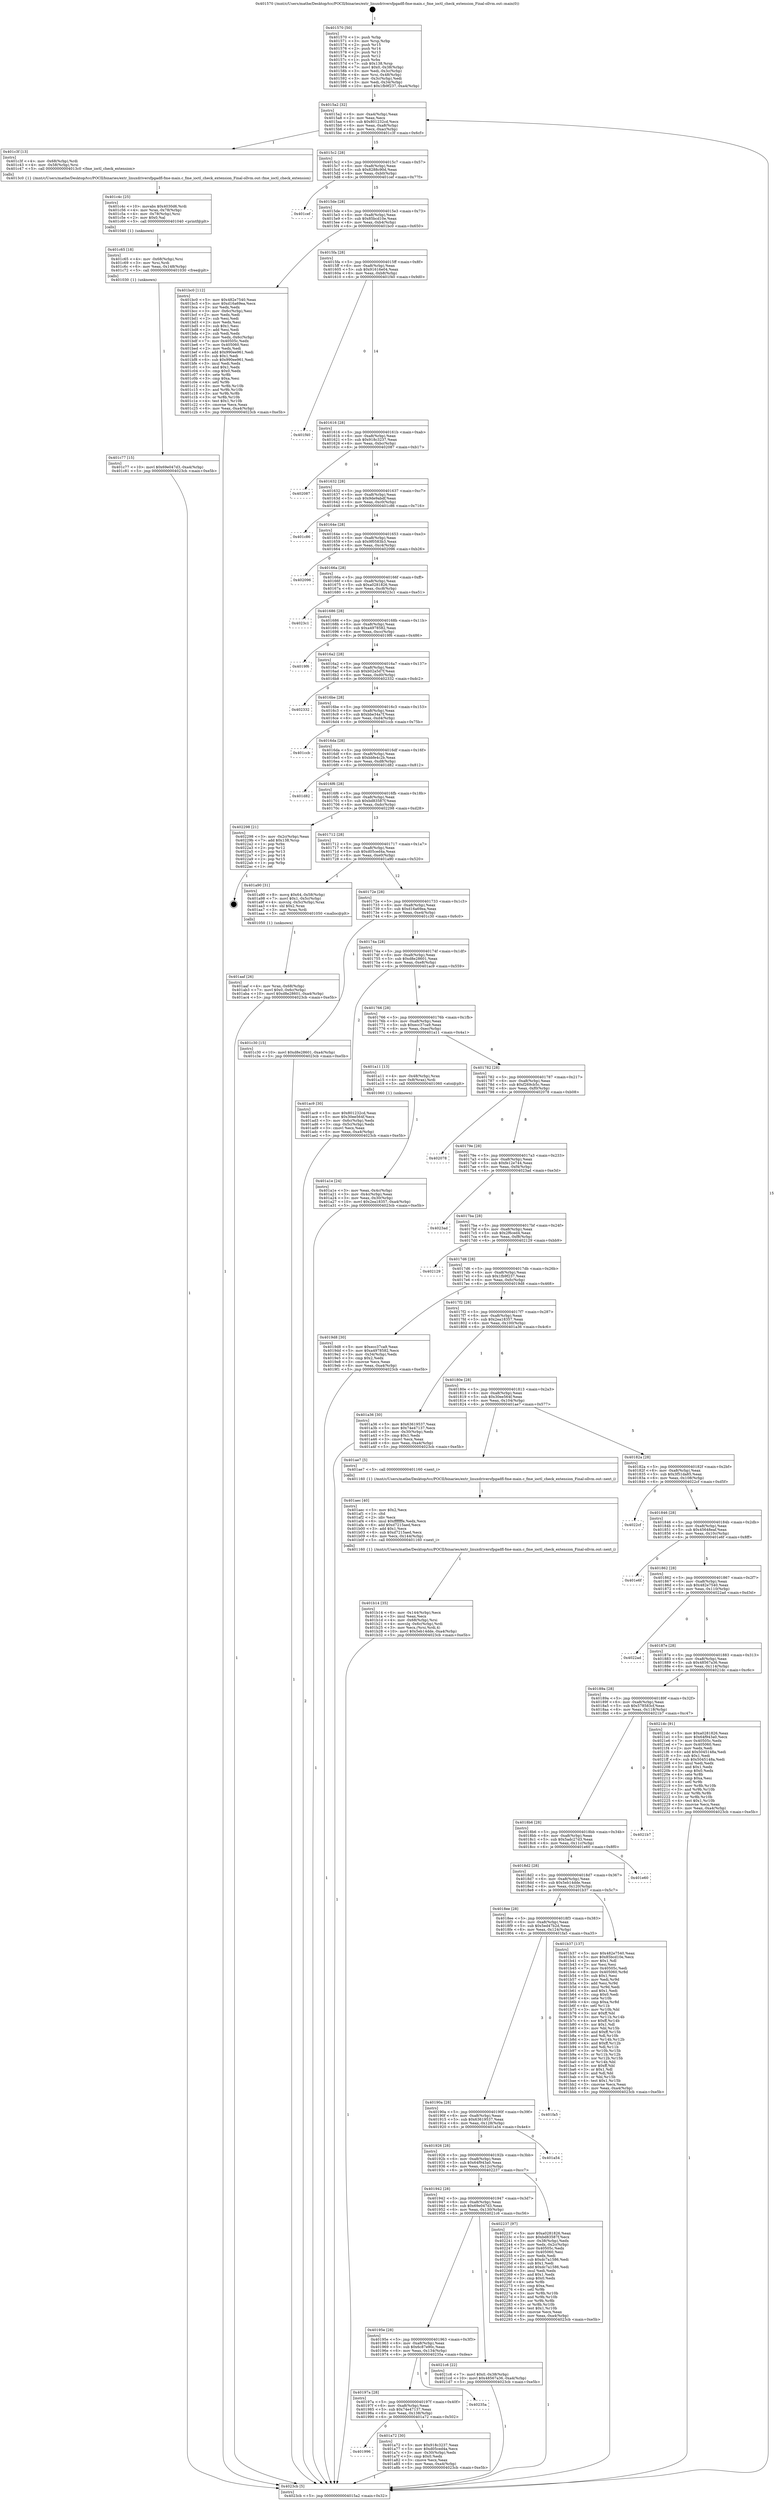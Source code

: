 digraph "0x401570" {
  label = "0x401570 (/mnt/c/Users/mathe/Desktop/tcc/POCII/binaries/extr_linuxdriversfpgadfl-fme-main.c_fme_ioctl_check_extension_Final-ollvm.out::main(0))"
  labelloc = "t"
  node[shape=record]

  Entry [label="",width=0.3,height=0.3,shape=circle,fillcolor=black,style=filled]
  "0x4015a2" [label="{
     0x4015a2 [32]\l
     | [instrs]\l
     &nbsp;&nbsp;0x4015a2 \<+6\>: mov -0xa4(%rbp),%eax\l
     &nbsp;&nbsp;0x4015a8 \<+2\>: mov %eax,%ecx\l
     &nbsp;&nbsp;0x4015aa \<+6\>: sub $0x801232cd,%ecx\l
     &nbsp;&nbsp;0x4015b0 \<+6\>: mov %eax,-0xa8(%rbp)\l
     &nbsp;&nbsp;0x4015b6 \<+6\>: mov %ecx,-0xac(%rbp)\l
     &nbsp;&nbsp;0x4015bc \<+6\>: je 0000000000401c3f \<main+0x6cf\>\l
  }"]
  "0x401c3f" [label="{
     0x401c3f [13]\l
     | [instrs]\l
     &nbsp;&nbsp;0x401c3f \<+4\>: mov -0x68(%rbp),%rdi\l
     &nbsp;&nbsp;0x401c43 \<+4\>: mov -0x58(%rbp),%rsi\l
     &nbsp;&nbsp;0x401c47 \<+5\>: call 00000000004013c0 \<fme_ioctl_check_extension\>\l
     | [calls]\l
     &nbsp;&nbsp;0x4013c0 \{1\} (/mnt/c/Users/mathe/Desktop/tcc/POCII/binaries/extr_linuxdriversfpgadfl-fme-main.c_fme_ioctl_check_extension_Final-ollvm.out::fme_ioctl_check_extension)\l
  }"]
  "0x4015c2" [label="{
     0x4015c2 [28]\l
     | [instrs]\l
     &nbsp;&nbsp;0x4015c2 \<+5\>: jmp 00000000004015c7 \<main+0x57\>\l
     &nbsp;&nbsp;0x4015c7 \<+6\>: mov -0xa8(%rbp),%eax\l
     &nbsp;&nbsp;0x4015cd \<+5\>: sub $0x8288c90d,%eax\l
     &nbsp;&nbsp;0x4015d2 \<+6\>: mov %eax,-0xb0(%rbp)\l
     &nbsp;&nbsp;0x4015d8 \<+6\>: je 0000000000401cef \<main+0x77f\>\l
  }"]
  Exit [label="",width=0.3,height=0.3,shape=circle,fillcolor=black,style=filled,peripheries=2]
  "0x401cef" [label="{
     0x401cef\l
  }", style=dashed]
  "0x4015de" [label="{
     0x4015de [28]\l
     | [instrs]\l
     &nbsp;&nbsp;0x4015de \<+5\>: jmp 00000000004015e3 \<main+0x73\>\l
     &nbsp;&nbsp;0x4015e3 \<+6\>: mov -0xa8(%rbp),%eax\l
     &nbsp;&nbsp;0x4015e9 \<+5\>: sub $0x85bcd10e,%eax\l
     &nbsp;&nbsp;0x4015ee \<+6\>: mov %eax,-0xb4(%rbp)\l
     &nbsp;&nbsp;0x4015f4 \<+6\>: je 0000000000401bc0 \<main+0x650\>\l
  }"]
  "0x401c77" [label="{
     0x401c77 [15]\l
     | [instrs]\l
     &nbsp;&nbsp;0x401c77 \<+10\>: movl $0x69e047d3,-0xa4(%rbp)\l
     &nbsp;&nbsp;0x401c81 \<+5\>: jmp 00000000004023cb \<main+0xe5b\>\l
  }"]
  "0x401bc0" [label="{
     0x401bc0 [112]\l
     | [instrs]\l
     &nbsp;&nbsp;0x401bc0 \<+5\>: mov $0x482e7540,%eax\l
     &nbsp;&nbsp;0x401bc5 \<+5\>: mov $0xd16a69ea,%ecx\l
     &nbsp;&nbsp;0x401bca \<+2\>: xor %edx,%edx\l
     &nbsp;&nbsp;0x401bcc \<+3\>: mov -0x6c(%rbp),%esi\l
     &nbsp;&nbsp;0x401bcf \<+2\>: mov %edx,%edi\l
     &nbsp;&nbsp;0x401bd1 \<+2\>: sub %esi,%edi\l
     &nbsp;&nbsp;0x401bd3 \<+2\>: mov %edx,%esi\l
     &nbsp;&nbsp;0x401bd5 \<+3\>: sub $0x1,%esi\l
     &nbsp;&nbsp;0x401bd8 \<+2\>: add %esi,%edi\l
     &nbsp;&nbsp;0x401bda \<+2\>: sub %edi,%edx\l
     &nbsp;&nbsp;0x401bdc \<+3\>: mov %edx,-0x6c(%rbp)\l
     &nbsp;&nbsp;0x401bdf \<+7\>: mov 0x40505c,%edx\l
     &nbsp;&nbsp;0x401be6 \<+7\>: mov 0x405060,%esi\l
     &nbsp;&nbsp;0x401bed \<+2\>: mov %edx,%edi\l
     &nbsp;&nbsp;0x401bef \<+6\>: add $0x990ee961,%edi\l
     &nbsp;&nbsp;0x401bf5 \<+3\>: sub $0x1,%edi\l
     &nbsp;&nbsp;0x401bf8 \<+6\>: sub $0x990ee961,%edi\l
     &nbsp;&nbsp;0x401bfe \<+3\>: imul %edi,%edx\l
     &nbsp;&nbsp;0x401c01 \<+3\>: and $0x1,%edx\l
     &nbsp;&nbsp;0x401c04 \<+3\>: cmp $0x0,%edx\l
     &nbsp;&nbsp;0x401c07 \<+4\>: sete %r8b\l
     &nbsp;&nbsp;0x401c0b \<+3\>: cmp $0xa,%esi\l
     &nbsp;&nbsp;0x401c0e \<+4\>: setl %r9b\l
     &nbsp;&nbsp;0x401c12 \<+3\>: mov %r8b,%r10b\l
     &nbsp;&nbsp;0x401c15 \<+3\>: and %r9b,%r10b\l
     &nbsp;&nbsp;0x401c18 \<+3\>: xor %r9b,%r8b\l
     &nbsp;&nbsp;0x401c1b \<+3\>: or %r8b,%r10b\l
     &nbsp;&nbsp;0x401c1e \<+4\>: test $0x1,%r10b\l
     &nbsp;&nbsp;0x401c22 \<+3\>: cmovne %ecx,%eax\l
     &nbsp;&nbsp;0x401c25 \<+6\>: mov %eax,-0xa4(%rbp)\l
     &nbsp;&nbsp;0x401c2b \<+5\>: jmp 00000000004023cb \<main+0xe5b\>\l
  }"]
  "0x4015fa" [label="{
     0x4015fa [28]\l
     | [instrs]\l
     &nbsp;&nbsp;0x4015fa \<+5\>: jmp 00000000004015ff \<main+0x8f\>\l
     &nbsp;&nbsp;0x4015ff \<+6\>: mov -0xa8(%rbp),%eax\l
     &nbsp;&nbsp;0x401605 \<+5\>: sub $0x91616e04,%eax\l
     &nbsp;&nbsp;0x40160a \<+6\>: mov %eax,-0xb8(%rbp)\l
     &nbsp;&nbsp;0x401610 \<+6\>: je 0000000000401f40 \<main+0x9d0\>\l
  }"]
  "0x401c65" [label="{
     0x401c65 [18]\l
     | [instrs]\l
     &nbsp;&nbsp;0x401c65 \<+4\>: mov -0x68(%rbp),%rsi\l
     &nbsp;&nbsp;0x401c69 \<+3\>: mov %rsi,%rdi\l
     &nbsp;&nbsp;0x401c6c \<+6\>: mov %eax,-0x148(%rbp)\l
     &nbsp;&nbsp;0x401c72 \<+5\>: call 0000000000401030 \<free@plt\>\l
     | [calls]\l
     &nbsp;&nbsp;0x401030 \{1\} (unknown)\l
  }"]
  "0x401f40" [label="{
     0x401f40\l
  }", style=dashed]
  "0x401616" [label="{
     0x401616 [28]\l
     | [instrs]\l
     &nbsp;&nbsp;0x401616 \<+5\>: jmp 000000000040161b \<main+0xab\>\l
     &nbsp;&nbsp;0x40161b \<+6\>: mov -0xa8(%rbp),%eax\l
     &nbsp;&nbsp;0x401621 \<+5\>: sub $0x918c3237,%eax\l
     &nbsp;&nbsp;0x401626 \<+6\>: mov %eax,-0xbc(%rbp)\l
     &nbsp;&nbsp;0x40162c \<+6\>: je 0000000000402087 \<main+0xb17\>\l
  }"]
  "0x401c4c" [label="{
     0x401c4c [25]\l
     | [instrs]\l
     &nbsp;&nbsp;0x401c4c \<+10\>: movabs $0x4030d6,%rdi\l
     &nbsp;&nbsp;0x401c56 \<+4\>: mov %rax,-0x78(%rbp)\l
     &nbsp;&nbsp;0x401c5a \<+4\>: mov -0x78(%rbp),%rsi\l
     &nbsp;&nbsp;0x401c5e \<+2\>: mov $0x0,%al\l
     &nbsp;&nbsp;0x401c60 \<+5\>: call 0000000000401040 \<printf@plt\>\l
     | [calls]\l
     &nbsp;&nbsp;0x401040 \{1\} (unknown)\l
  }"]
  "0x402087" [label="{
     0x402087\l
  }", style=dashed]
  "0x401632" [label="{
     0x401632 [28]\l
     | [instrs]\l
     &nbsp;&nbsp;0x401632 \<+5\>: jmp 0000000000401637 \<main+0xc7\>\l
     &nbsp;&nbsp;0x401637 \<+6\>: mov -0xa8(%rbp),%eax\l
     &nbsp;&nbsp;0x40163d \<+5\>: sub $0x9de9abdf,%eax\l
     &nbsp;&nbsp;0x401642 \<+6\>: mov %eax,-0xc0(%rbp)\l
     &nbsp;&nbsp;0x401648 \<+6\>: je 0000000000401c86 \<main+0x716\>\l
  }"]
  "0x401b14" [label="{
     0x401b14 [35]\l
     | [instrs]\l
     &nbsp;&nbsp;0x401b14 \<+6\>: mov -0x144(%rbp),%ecx\l
     &nbsp;&nbsp;0x401b1a \<+3\>: imul %eax,%ecx\l
     &nbsp;&nbsp;0x401b1d \<+4\>: mov -0x68(%rbp),%rsi\l
     &nbsp;&nbsp;0x401b21 \<+4\>: movslq -0x6c(%rbp),%rdi\l
     &nbsp;&nbsp;0x401b25 \<+3\>: mov %ecx,(%rsi,%rdi,4)\l
     &nbsp;&nbsp;0x401b28 \<+10\>: movl $0x5eb14dde,-0xa4(%rbp)\l
     &nbsp;&nbsp;0x401b32 \<+5\>: jmp 00000000004023cb \<main+0xe5b\>\l
  }"]
  "0x401c86" [label="{
     0x401c86\l
  }", style=dashed]
  "0x40164e" [label="{
     0x40164e [28]\l
     | [instrs]\l
     &nbsp;&nbsp;0x40164e \<+5\>: jmp 0000000000401653 \<main+0xe3\>\l
     &nbsp;&nbsp;0x401653 \<+6\>: mov -0xa8(%rbp),%eax\l
     &nbsp;&nbsp;0x401659 \<+5\>: sub $0x9f0583b3,%eax\l
     &nbsp;&nbsp;0x40165e \<+6\>: mov %eax,-0xc4(%rbp)\l
     &nbsp;&nbsp;0x401664 \<+6\>: je 0000000000402096 \<main+0xb26\>\l
  }"]
  "0x401aec" [label="{
     0x401aec [40]\l
     | [instrs]\l
     &nbsp;&nbsp;0x401aec \<+5\>: mov $0x2,%ecx\l
     &nbsp;&nbsp;0x401af1 \<+1\>: cltd\l
     &nbsp;&nbsp;0x401af2 \<+2\>: idiv %ecx\l
     &nbsp;&nbsp;0x401af4 \<+6\>: imul $0xfffffffe,%edx,%ecx\l
     &nbsp;&nbsp;0x401afa \<+6\>: add $0xd7215aed,%ecx\l
     &nbsp;&nbsp;0x401b00 \<+3\>: add $0x1,%ecx\l
     &nbsp;&nbsp;0x401b03 \<+6\>: sub $0xd7215aed,%ecx\l
     &nbsp;&nbsp;0x401b09 \<+6\>: mov %ecx,-0x144(%rbp)\l
     &nbsp;&nbsp;0x401b0f \<+5\>: call 0000000000401160 \<next_i\>\l
     | [calls]\l
     &nbsp;&nbsp;0x401160 \{1\} (/mnt/c/Users/mathe/Desktop/tcc/POCII/binaries/extr_linuxdriversfpgadfl-fme-main.c_fme_ioctl_check_extension_Final-ollvm.out::next_i)\l
  }"]
  "0x402096" [label="{
     0x402096\l
  }", style=dashed]
  "0x40166a" [label="{
     0x40166a [28]\l
     | [instrs]\l
     &nbsp;&nbsp;0x40166a \<+5\>: jmp 000000000040166f \<main+0xff\>\l
     &nbsp;&nbsp;0x40166f \<+6\>: mov -0xa8(%rbp),%eax\l
     &nbsp;&nbsp;0x401675 \<+5\>: sub $0xa0281826,%eax\l
     &nbsp;&nbsp;0x40167a \<+6\>: mov %eax,-0xc8(%rbp)\l
     &nbsp;&nbsp;0x401680 \<+6\>: je 00000000004023c1 \<main+0xe51\>\l
  }"]
  "0x401aaf" [label="{
     0x401aaf [26]\l
     | [instrs]\l
     &nbsp;&nbsp;0x401aaf \<+4\>: mov %rax,-0x68(%rbp)\l
     &nbsp;&nbsp;0x401ab3 \<+7\>: movl $0x0,-0x6c(%rbp)\l
     &nbsp;&nbsp;0x401aba \<+10\>: movl $0xd8e28601,-0xa4(%rbp)\l
     &nbsp;&nbsp;0x401ac4 \<+5\>: jmp 00000000004023cb \<main+0xe5b\>\l
  }"]
  "0x4023c1" [label="{
     0x4023c1\l
  }", style=dashed]
  "0x401686" [label="{
     0x401686 [28]\l
     | [instrs]\l
     &nbsp;&nbsp;0x401686 \<+5\>: jmp 000000000040168b \<main+0x11b\>\l
     &nbsp;&nbsp;0x40168b \<+6\>: mov -0xa8(%rbp),%eax\l
     &nbsp;&nbsp;0x401691 \<+5\>: sub $0xa4978582,%eax\l
     &nbsp;&nbsp;0x401696 \<+6\>: mov %eax,-0xcc(%rbp)\l
     &nbsp;&nbsp;0x40169c \<+6\>: je 00000000004019f6 \<main+0x486\>\l
  }"]
  "0x401996" [label="{
     0x401996\l
  }", style=dashed]
  "0x4019f6" [label="{
     0x4019f6\l
  }", style=dashed]
  "0x4016a2" [label="{
     0x4016a2 [28]\l
     | [instrs]\l
     &nbsp;&nbsp;0x4016a2 \<+5\>: jmp 00000000004016a7 \<main+0x137\>\l
     &nbsp;&nbsp;0x4016a7 \<+6\>: mov -0xa8(%rbp),%eax\l
     &nbsp;&nbsp;0x4016ad \<+5\>: sub $0xb02a5d7f,%eax\l
     &nbsp;&nbsp;0x4016b2 \<+6\>: mov %eax,-0xd0(%rbp)\l
     &nbsp;&nbsp;0x4016b8 \<+6\>: je 0000000000402332 \<main+0xdc2\>\l
  }"]
  "0x401a72" [label="{
     0x401a72 [30]\l
     | [instrs]\l
     &nbsp;&nbsp;0x401a72 \<+5\>: mov $0x918c3237,%eax\l
     &nbsp;&nbsp;0x401a77 \<+5\>: mov $0xd05ced4a,%ecx\l
     &nbsp;&nbsp;0x401a7c \<+3\>: mov -0x30(%rbp),%edx\l
     &nbsp;&nbsp;0x401a7f \<+3\>: cmp $0x0,%edx\l
     &nbsp;&nbsp;0x401a82 \<+3\>: cmove %ecx,%eax\l
     &nbsp;&nbsp;0x401a85 \<+6\>: mov %eax,-0xa4(%rbp)\l
     &nbsp;&nbsp;0x401a8b \<+5\>: jmp 00000000004023cb \<main+0xe5b\>\l
  }"]
  "0x402332" [label="{
     0x402332\l
  }", style=dashed]
  "0x4016be" [label="{
     0x4016be [28]\l
     | [instrs]\l
     &nbsp;&nbsp;0x4016be \<+5\>: jmp 00000000004016c3 \<main+0x153\>\l
     &nbsp;&nbsp;0x4016c3 \<+6\>: mov -0xa8(%rbp),%eax\l
     &nbsp;&nbsp;0x4016c9 \<+5\>: sub $0xbbe34a7f,%eax\l
     &nbsp;&nbsp;0x4016ce \<+6\>: mov %eax,-0xd4(%rbp)\l
     &nbsp;&nbsp;0x4016d4 \<+6\>: je 0000000000401ccb \<main+0x75b\>\l
  }"]
  "0x40197a" [label="{
     0x40197a [28]\l
     | [instrs]\l
     &nbsp;&nbsp;0x40197a \<+5\>: jmp 000000000040197f \<main+0x40f\>\l
     &nbsp;&nbsp;0x40197f \<+6\>: mov -0xa8(%rbp),%eax\l
     &nbsp;&nbsp;0x401985 \<+5\>: sub $0x74e47137,%eax\l
     &nbsp;&nbsp;0x40198a \<+6\>: mov %eax,-0x138(%rbp)\l
     &nbsp;&nbsp;0x401990 \<+6\>: je 0000000000401a72 \<main+0x502\>\l
  }"]
  "0x401ccb" [label="{
     0x401ccb\l
  }", style=dashed]
  "0x4016da" [label="{
     0x4016da [28]\l
     | [instrs]\l
     &nbsp;&nbsp;0x4016da \<+5\>: jmp 00000000004016df \<main+0x16f\>\l
     &nbsp;&nbsp;0x4016df \<+6\>: mov -0xa8(%rbp),%eax\l
     &nbsp;&nbsp;0x4016e5 \<+5\>: sub $0xbbfe4c2b,%eax\l
     &nbsp;&nbsp;0x4016ea \<+6\>: mov %eax,-0xd8(%rbp)\l
     &nbsp;&nbsp;0x4016f0 \<+6\>: je 0000000000401d82 \<main+0x812\>\l
  }"]
  "0x40235a" [label="{
     0x40235a\l
  }", style=dashed]
  "0x401d82" [label="{
     0x401d82\l
  }", style=dashed]
  "0x4016f6" [label="{
     0x4016f6 [28]\l
     | [instrs]\l
     &nbsp;&nbsp;0x4016f6 \<+5\>: jmp 00000000004016fb \<main+0x18b\>\l
     &nbsp;&nbsp;0x4016fb \<+6\>: mov -0xa8(%rbp),%eax\l
     &nbsp;&nbsp;0x401701 \<+5\>: sub $0xbd83587f,%eax\l
     &nbsp;&nbsp;0x401706 \<+6\>: mov %eax,-0xdc(%rbp)\l
     &nbsp;&nbsp;0x40170c \<+6\>: je 0000000000402298 \<main+0xd28\>\l
  }"]
  "0x40195e" [label="{
     0x40195e [28]\l
     | [instrs]\l
     &nbsp;&nbsp;0x40195e \<+5\>: jmp 0000000000401963 \<main+0x3f3\>\l
     &nbsp;&nbsp;0x401963 \<+6\>: mov -0xa8(%rbp),%eax\l
     &nbsp;&nbsp;0x401969 \<+5\>: sub $0x6c87e90c,%eax\l
     &nbsp;&nbsp;0x40196e \<+6\>: mov %eax,-0x134(%rbp)\l
     &nbsp;&nbsp;0x401974 \<+6\>: je 000000000040235a \<main+0xdea\>\l
  }"]
  "0x402298" [label="{
     0x402298 [21]\l
     | [instrs]\l
     &nbsp;&nbsp;0x402298 \<+3\>: mov -0x2c(%rbp),%eax\l
     &nbsp;&nbsp;0x40229b \<+7\>: add $0x138,%rsp\l
     &nbsp;&nbsp;0x4022a2 \<+1\>: pop %rbx\l
     &nbsp;&nbsp;0x4022a3 \<+2\>: pop %r12\l
     &nbsp;&nbsp;0x4022a5 \<+2\>: pop %r13\l
     &nbsp;&nbsp;0x4022a7 \<+2\>: pop %r14\l
     &nbsp;&nbsp;0x4022a9 \<+2\>: pop %r15\l
     &nbsp;&nbsp;0x4022ab \<+1\>: pop %rbp\l
     &nbsp;&nbsp;0x4022ac \<+1\>: ret\l
  }"]
  "0x401712" [label="{
     0x401712 [28]\l
     | [instrs]\l
     &nbsp;&nbsp;0x401712 \<+5\>: jmp 0000000000401717 \<main+0x1a7\>\l
     &nbsp;&nbsp;0x401717 \<+6\>: mov -0xa8(%rbp),%eax\l
     &nbsp;&nbsp;0x40171d \<+5\>: sub $0xd05ced4a,%eax\l
     &nbsp;&nbsp;0x401722 \<+6\>: mov %eax,-0xe0(%rbp)\l
     &nbsp;&nbsp;0x401728 \<+6\>: je 0000000000401a90 \<main+0x520\>\l
  }"]
  "0x4021c6" [label="{
     0x4021c6 [22]\l
     | [instrs]\l
     &nbsp;&nbsp;0x4021c6 \<+7\>: movl $0x0,-0x38(%rbp)\l
     &nbsp;&nbsp;0x4021cd \<+10\>: movl $0x48567a36,-0xa4(%rbp)\l
     &nbsp;&nbsp;0x4021d7 \<+5\>: jmp 00000000004023cb \<main+0xe5b\>\l
  }"]
  "0x401a90" [label="{
     0x401a90 [31]\l
     | [instrs]\l
     &nbsp;&nbsp;0x401a90 \<+8\>: movq $0x64,-0x58(%rbp)\l
     &nbsp;&nbsp;0x401a98 \<+7\>: movl $0x1,-0x5c(%rbp)\l
     &nbsp;&nbsp;0x401a9f \<+4\>: movslq -0x5c(%rbp),%rax\l
     &nbsp;&nbsp;0x401aa3 \<+4\>: shl $0x2,%rax\l
     &nbsp;&nbsp;0x401aa7 \<+3\>: mov %rax,%rdi\l
     &nbsp;&nbsp;0x401aaa \<+5\>: call 0000000000401050 \<malloc@plt\>\l
     | [calls]\l
     &nbsp;&nbsp;0x401050 \{1\} (unknown)\l
  }"]
  "0x40172e" [label="{
     0x40172e [28]\l
     | [instrs]\l
     &nbsp;&nbsp;0x40172e \<+5\>: jmp 0000000000401733 \<main+0x1c3\>\l
     &nbsp;&nbsp;0x401733 \<+6\>: mov -0xa8(%rbp),%eax\l
     &nbsp;&nbsp;0x401739 \<+5\>: sub $0xd16a69ea,%eax\l
     &nbsp;&nbsp;0x40173e \<+6\>: mov %eax,-0xe4(%rbp)\l
     &nbsp;&nbsp;0x401744 \<+6\>: je 0000000000401c30 \<main+0x6c0\>\l
  }"]
  "0x401942" [label="{
     0x401942 [28]\l
     | [instrs]\l
     &nbsp;&nbsp;0x401942 \<+5\>: jmp 0000000000401947 \<main+0x3d7\>\l
     &nbsp;&nbsp;0x401947 \<+6\>: mov -0xa8(%rbp),%eax\l
     &nbsp;&nbsp;0x40194d \<+5\>: sub $0x69e047d3,%eax\l
     &nbsp;&nbsp;0x401952 \<+6\>: mov %eax,-0x130(%rbp)\l
     &nbsp;&nbsp;0x401958 \<+6\>: je 00000000004021c6 \<main+0xc56\>\l
  }"]
  "0x401c30" [label="{
     0x401c30 [15]\l
     | [instrs]\l
     &nbsp;&nbsp;0x401c30 \<+10\>: movl $0xd8e28601,-0xa4(%rbp)\l
     &nbsp;&nbsp;0x401c3a \<+5\>: jmp 00000000004023cb \<main+0xe5b\>\l
  }"]
  "0x40174a" [label="{
     0x40174a [28]\l
     | [instrs]\l
     &nbsp;&nbsp;0x40174a \<+5\>: jmp 000000000040174f \<main+0x1df\>\l
     &nbsp;&nbsp;0x40174f \<+6\>: mov -0xa8(%rbp),%eax\l
     &nbsp;&nbsp;0x401755 \<+5\>: sub $0xd8e28601,%eax\l
     &nbsp;&nbsp;0x40175a \<+6\>: mov %eax,-0xe8(%rbp)\l
     &nbsp;&nbsp;0x401760 \<+6\>: je 0000000000401ac9 \<main+0x559\>\l
  }"]
  "0x402237" [label="{
     0x402237 [97]\l
     | [instrs]\l
     &nbsp;&nbsp;0x402237 \<+5\>: mov $0xa0281826,%eax\l
     &nbsp;&nbsp;0x40223c \<+5\>: mov $0xbd83587f,%ecx\l
     &nbsp;&nbsp;0x402241 \<+3\>: mov -0x38(%rbp),%edx\l
     &nbsp;&nbsp;0x402244 \<+3\>: mov %edx,-0x2c(%rbp)\l
     &nbsp;&nbsp;0x402247 \<+7\>: mov 0x40505c,%edx\l
     &nbsp;&nbsp;0x40224e \<+7\>: mov 0x405060,%esi\l
     &nbsp;&nbsp;0x402255 \<+2\>: mov %edx,%edi\l
     &nbsp;&nbsp;0x402257 \<+6\>: sub $0xdc7a1586,%edi\l
     &nbsp;&nbsp;0x40225d \<+3\>: sub $0x1,%edi\l
     &nbsp;&nbsp;0x402260 \<+6\>: add $0xdc7a1586,%edi\l
     &nbsp;&nbsp;0x402266 \<+3\>: imul %edi,%edx\l
     &nbsp;&nbsp;0x402269 \<+3\>: and $0x1,%edx\l
     &nbsp;&nbsp;0x40226c \<+3\>: cmp $0x0,%edx\l
     &nbsp;&nbsp;0x40226f \<+4\>: sete %r8b\l
     &nbsp;&nbsp;0x402273 \<+3\>: cmp $0xa,%esi\l
     &nbsp;&nbsp;0x402276 \<+4\>: setl %r9b\l
     &nbsp;&nbsp;0x40227a \<+3\>: mov %r8b,%r10b\l
     &nbsp;&nbsp;0x40227d \<+3\>: and %r9b,%r10b\l
     &nbsp;&nbsp;0x402280 \<+3\>: xor %r9b,%r8b\l
     &nbsp;&nbsp;0x402283 \<+3\>: or %r8b,%r10b\l
     &nbsp;&nbsp;0x402286 \<+4\>: test $0x1,%r10b\l
     &nbsp;&nbsp;0x40228a \<+3\>: cmovne %ecx,%eax\l
     &nbsp;&nbsp;0x40228d \<+6\>: mov %eax,-0xa4(%rbp)\l
     &nbsp;&nbsp;0x402293 \<+5\>: jmp 00000000004023cb \<main+0xe5b\>\l
  }"]
  "0x401ac9" [label="{
     0x401ac9 [30]\l
     | [instrs]\l
     &nbsp;&nbsp;0x401ac9 \<+5\>: mov $0x801232cd,%eax\l
     &nbsp;&nbsp;0x401ace \<+5\>: mov $0x30ee564f,%ecx\l
     &nbsp;&nbsp;0x401ad3 \<+3\>: mov -0x6c(%rbp),%edx\l
     &nbsp;&nbsp;0x401ad6 \<+3\>: cmp -0x5c(%rbp),%edx\l
     &nbsp;&nbsp;0x401ad9 \<+3\>: cmovl %ecx,%eax\l
     &nbsp;&nbsp;0x401adc \<+6\>: mov %eax,-0xa4(%rbp)\l
     &nbsp;&nbsp;0x401ae2 \<+5\>: jmp 00000000004023cb \<main+0xe5b\>\l
  }"]
  "0x401766" [label="{
     0x401766 [28]\l
     | [instrs]\l
     &nbsp;&nbsp;0x401766 \<+5\>: jmp 000000000040176b \<main+0x1fb\>\l
     &nbsp;&nbsp;0x40176b \<+6\>: mov -0xa8(%rbp),%eax\l
     &nbsp;&nbsp;0x401771 \<+5\>: sub $0xecc37ca9,%eax\l
     &nbsp;&nbsp;0x401776 \<+6\>: mov %eax,-0xec(%rbp)\l
     &nbsp;&nbsp;0x40177c \<+6\>: je 0000000000401a11 \<main+0x4a1\>\l
  }"]
  "0x401926" [label="{
     0x401926 [28]\l
     | [instrs]\l
     &nbsp;&nbsp;0x401926 \<+5\>: jmp 000000000040192b \<main+0x3bb\>\l
     &nbsp;&nbsp;0x40192b \<+6\>: mov -0xa8(%rbp),%eax\l
     &nbsp;&nbsp;0x401931 \<+5\>: sub $0x64f943a0,%eax\l
     &nbsp;&nbsp;0x401936 \<+6\>: mov %eax,-0x12c(%rbp)\l
     &nbsp;&nbsp;0x40193c \<+6\>: je 0000000000402237 \<main+0xcc7\>\l
  }"]
  "0x401a11" [label="{
     0x401a11 [13]\l
     | [instrs]\l
     &nbsp;&nbsp;0x401a11 \<+4\>: mov -0x48(%rbp),%rax\l
     &nbsp;&nbsp;0x401a15 \<+4\>: mov 0x8(%rax),%rdi\l
     &nbsp;&nbsp;0x401a19 \<+5\>: call 0000000000401060 \<atoi@plt\>\l
     | [calls]\l
     &nbsp;&nbsp;0x401060 \{1\} (unknown)\l
  }"]
  "0x401782" [label="{
     0x401782 [28]\l
     | [instrs]\l
     &nbsp;&nbsp;0x401782 \<+5\>: jmp 0000000000401787 \<main+0x217\>\l
     &nbsp;&nbsp;0x401787 \<+6\>: mov -0xa8(%rbp),%eax\l
     &nbsp;&nbsp;0x40178d \<+5\>: sub $0xf269cb5c,%eax\l
     &nbsp;&nbsp;0x401792 \<+6\>: mov %eax,-0xf0(%rbp)\l
     &nbsp;&nbsp;0x401798 \<+6\>: je 0000000000402078 \<main+0xb08\>\l
  }"]
  "0x401a54" [label="{
     0x401a54\l
  }", style=dashed]
  "0x402078" [label="{
     0x402078\l
  }", style=dashed]
  "0x40179e" [label="{
     0x40179e [28]\l
     | [instrs]\l
     &nbsp;&nbsp;0x40179e \<+5\>: jmp 00000000004017a3 \<main+0x233\>\l
     &nbsp;&nbsp;0x4017a3 \<+6\>: mov -0xa8(%rbp),%eax\l
     &nbsp;&nbsp;0x4017a9 \<+5\>: sub $0xfe12e744,%eax\l
     &nbsp;&nbsp;0x4017ae \<+6\>: mov %eax,-0xf4(%rbp)\l
     &nbsp;&nbsp;0x4017b4 \<+6\>: je 00000000004023ad \<main+0xe3d\>\l
  }"]
  "0x40190a" [label="{
     0x40190a [28]\l
     | [instrs]\l
     &nbsp;&nbsp;0x40190a \<+5\>: jmp 000000000040190f \<main+0x39f\>\l
     &nbsp;&nbsp;0x40190f \<+6\>: mov -0xa8(%rbp),%eax\l
     &nbsp;&nbsp;0x401915 \<+5\>: sub $0x63619537,%eax\l
     &nbsp;&nbsp;0x40191a \<+6\>: mov %eax,-0x128(%rbp)\l
     &nbsp;&nbsp;0x401920 \<+6\>: je 0000000000401a54 \<main+0x4e4\>\l
  }"]
  "0x4023ad" [label="{
     0x4023ad\l
  }", style=dashed]
  "0x4017ba" [label="{
     0x4017ba [28]\l
     | [instrs]\l
     &nbsp;&nbsp;0x4017ba \<+5\>: jmp 00000000004017bf \<main+0x24f\>\l
     &nbsp;&nbsp;0x4017bf \<+6\>: mov -0xa8(%rbp),%eax\l
     &nbsp;&nbsp;0x4017c5 \<+5\>: sub $0x2f6ced4,%eax\l
     &nbsp;&nbsp;0x4017ca \<+6\>: mov %eax,-0xf8(%rbp)\l
     &nbsp;&nbsp;0x4017d0 \<+6\>: je 0000000000402129 \<main+0xbb9\>\l
  }"]
  "0x401fa5" [label="{
     0x401fa5\l
  }", style=dashed]
  "0x402129" [label="{
     0x402129\l
  }", style=dashed]
  "0x4017d6" [label="{
     0x4017d6 [28]\l
     | [instrs]\l
     &nbsp;&nbsp;0x4017d6 \<+5\>: jmp 00000000004017db \<main+0x26b\>\l
     &nbsp;&nbsp;0x4017db \<+6\>: mov -0xa8(%rbp),%eax\l
     &nbsp;&nbsp;0x4017e1 \<+5\>: sub $0x1fb9f237,%eax\l
     &nbsp;&nbsp;0x4017e6 \<+6\>: mov %eax,-0xfc(%rbp)\l
     &nbsp;&nbsp;0x4017ec \<+6\>: je 00000000004019d8 \<main+0x468\>\l
  }"]
  "0x4018ee" [label="{
     0x4018ee [28]\l
     | [instrs]\l
     &nbsp;&nbsp;0x4018ee \<+5\>: jmp 00000000004018f3 \<main+0x383\>\l
     &nbsp;&nbsp;0x4018f3 \<+6\>: mov -0xa8(%rbp),%eax\l
     &nbsp;&nbsp;0x4018f9 \<+5\>: sub $0x5ed47b2d,%eax\l
     &nbsp;&nbsp;0x4018fe \<+6\>: mov %eax,-0x124(%rbp)\l
     &nbsp;&nbsp;0x401904 \<+6\>: je 0000000000401fa5 \<main+0xa35\>\l
  }"]
  "0x4019d8" [label="{
     0x4019d8 [30]\l
     | [instrs]\l
     &nbsp;&nbsp;0x4019d8 \<+5\>: mov $0xecc37ca9,%eax\l
     &nbsp;&nbsp;0x4019dd \<+5\>: mov $0xa4978582,%ecx\l
     &nbsp;&nbsp;0x4019e2 \<+3\>: mov -0x34(%rbp),%edx\l
     &nbsp;&nbsp;0x4019e5 \<+3\>: cmp $0x2,%edx\l
     &nbsp;&nbsp;0x4019e8 \<+3\>: cmovne %ecx,%eax\l
     &nbsp;&nbsp;0x4019eb \<+6\>: mov %eax,-0xa4(%rbp)\l
     &nbsp;&nbsp;0x4019f1 \<+5\>: jmp 00000000004023cb \<main+0xe5b\>\l
  }"]
  "0x4017f2" [label="{
     0x4017f2 [28]\l
     | [instrs]\l
     &nbsp;&nbsp;0x4017f2 \<+5\>: jmp 00000000004017f7 \<main+0x287\>\l
     &nbsp;&nbsp;0x4017f7 \<+6\>: mov -0xa8(%rbp),%eax\l
     &nbsp;&nbsp;0x4017fd \<+5\>: sub $0x2ea18357,%eax\l
     &nbsp;&nbsp;0x401802 \<+6\>: mov %eax,-0x100(%rbp)\l
     &nbsp;&nbsp;0x401808 \<+6\>: je 0000000000401a36 \<main+0x4c6\>\l
  }"]
  "0x4023cb" [label="{
     0x4023cb [5]\l
     | [instrs]\l
     &nbsp;&nbsp;0x4023cb \<+5\>: jmp 00000000004015a2 \<main+0x32\>\l
  }"]
  "0x401570" [label="{
     0x401570 [50]\l
     | [instrs]\l
     &nbsp;&nbsp;0x401570 \<+1\>: push %rbp\l
     &nbsp;&nbsp;0x401571 \<+3\>: mov %rsp,%rbp\l
     &nbsp;&nbsp;0x401574 \<+2\>: push %r15\l
     &nbsp;&nbsp;0x401576 \<+2\>: push %r14\l
     &nbsp;&nbsp;0x401578 \<+2\>: push %r13\l
     &nbsp;&nbsp;0x40157a \<+2\>: push %r12\l
     &nbsp;&nbsp;0x40157c \<+1\>: push %rbx\l
     &nbsp;&nbsp;0x40157d \<+7\>: sub $0x138,%rsp\l
     &nbsp;&nbsp;0x401584 \<+7\>: movl $0x0,-0x38(%rbp)\l
     &nbsp;&nbsp;0x40158b \<+3\>: mov %edi,-0x3c(%rbp)\l
     &nbsp;&nbsp;0x40158e \<+4\>: mov %rsi,-0x48(%rbp)\l
     &nbsp;&nbsp;0x401592 \<+3\>: mov -0x3c(%rbp),%edi\l
     &nbsp;&nbsp;0x401595 \<+3\>: mov %edi,-0x34(%rbp)\l
     &nbsp;&nbsp;0x401598 \<+10\>: movl $0x1fb9f237,-0xa4(%rbp)\l
  }"]
  "0x401a1e" [label="{
     0x401a1e [24]\l
     | [instrs]\l
     &nbsp;&nbsp;0x401a1e \<+3\>: mov %eax,-0x4c(%rbp)\l
     &nbsp;&nbsp;0x401a21 \<+3\>: mov -0x4c(%rbp),%eax\l
     &nbsp;&nbsp;0x401a24 \<+3\>: mov %eax,-0x30(%rbp)\l
     &nbsp;&nbsp;0x401a27 \<+10\>: movl $0x2ea18357,-0xa4(%rbp)\l
     &nbsp;&nbsp;0x401a31 \<+5\>: jmp 00000000004023cb \<main+0xe5b\>\l
  }"]
  "0x401b37" [label="{
     0x401b37 [137]\l
     | [instrs]\l
     &nbsp;&nbsp;0x401b37 \<+5\>: mov $0x482e7540,%eax\l
     &nbsp;&nbsp;0x401b3c \<+5\>: mov $0x85bcd10e,%ecx\l
     &nbsp;&nbsp;0x401b41 \<+2\>: mov $0x1,%dl\l
     &nbsp;&nbsp;0x401b43 \<+2\>: xor %esi,%esi\l
     &nbsp;&nbsp;0x401b45 \<+7\>: mov 0x40505c,%edi\l
     &nbsp;&nbsp;0x401b4c \<+8\>: mov 0x405060,%r8d\l
     &nbsp;&nbsp;0x401b54 \<+3\>: sub $0x1,%esi\l
     &nbsp;&nbsp;0x401b57 \<+3\>: mov %edi,%r9d\l
     &nbsp;&nbsp;0x401b5a \<+3\>: add %esi,%r9d\l
     &nbsp;&nbsp;0x401b5d \<+4\>: imul %r9d,%edi\l
     &nbsp;&nbsp;0x401b61 \<+3\>: and $0x1,%edi\l
     &nbsp;&nbsp;0x401b64 \<+3\>: cmp $0x0,%edi\l
     &nbsp;&nbsp;0x401b67 \<+4\>: sete %r10b\l
     &nbsp;&nbsp;0x401b6b \<+4\>: cmp $0xa,%r8d\l
     &nbsp;&nbsp;0x401b6f \<+4\>: setl %r11b\l
     &nbsp;&nbsp;0x401b73 \<+3\>: mov %r10b,%bl\l
     &nbsp;&nbsp;0x401b76 \<+3\>: xor $0xff,%bl\l
     &nbsp;&nbsp;0x401b79 \<+3\>: mov %r11b,%r14b\l
     &nbsp;&nbsp;0x401b7c \<+4\>: xor $0xff,%r14b\l
     &nbsp;&nbsp;0x401b80 \<+3\>: xor $0x1,%dl\l
     &nbsp;&nbsp;0x401b83 \<+3\>: mov %bl,%r15b\l
     &nbsp;&nbsp;0x401b86 \<+4\>: and $0xff,%r15b\l
     &nbsp;&nbsp;0x401b8a \<+3\>: and %dl,%r10b\l
     &nbsp;&nbsp;0x401b8d \<+3\>: mov %r14b,%r12b\l
     &nbsp;&nbsp;0x401b90 \<+4\>: and $0xff,%r12b\l
     &nbsp;&nbsp;0x401b94 \<+3\>: and %dl,%r11b\l
     &nbsp;&nbsp;0x401b97 \<+3\>: or %r10b,%r15b\l
     &nbsp;&nbsp;0x401b9a \<+3\>: or %r11b,%r12b\l
     &nbsp;&nbsp;0x401b9d \<+3\>: xor %r12b,%r15b\l
     &nbsp;&nbsp;0x401ba0 \<+3\>: or %r14b,%bl\l
     &nbsp;&nbsp;0x401ba3 \<+3\>: xor $0xff,%bl\l
     &nbsp;&nbsp;0x401ba6 \<+3\>: or $0x1,%dl\l
     &nbsp;&nbsp;0x401ba9 \<+2\>: and %dl,%bl\l
     &nbsp;&nbsp;0x401bab \<+3\>: or %bl,%r15b\l
     &nbsp;&nbsp;0x401bae \<+4\>: test $0x1,%r15b\l
     &nbsp;&nbsp;0x401bb2 \<+3\>: cmovne %ecx,%eax\l
     &nbsp;&nbsp;0x401bb5 \<+6\>: mov %eax,-0xa4(%rbp)\l
     &nbsp;&nbsp;0x401bbb \<+5\>: jmp 00000000004023cb \<main+0xe5b\>\l
  }"]
  "0x401a36" [label="{
     0x401a36 [30]\l
     | [instrs]\l
     &nbsp;&nbsp;0x401a36 \<+5\>: mov $0x63619537,%eax\l
     &nbsp;&nbsp;0x401a3b \<+5\>: mov $0x74e47137,%ecx\l
     &nbsp;&nbsp;0x401a40 \<+3\>: mov -0x30(%rbp),%edx\l
     &nbsp;&nbsp;0x401a43 \<+3\>: cmp $0x1,%edx\l
     &nbsp;&nbsp;0x401a46 \<+3\>: cmovl %ecx,%eax\l
     &nbsp;&nbsp;0x401a49 \<+6\>: mov %eax,-0xa4(%rbp)\l
     &nbsp;&nbsp;0x401a4f \<+5\>: jmp 00000000004023cb \<main+0xe5b\>\l
  }"]
  "0x40180e" [label="{
     0x40180e [28]\l
     | [instrs]\l
     &nbsp;&nbsp;0x40180e \<+5\>: jmp 0000000000401813 \<main+0x2a3\>\l
     &nbsp;&nbsp;0x401813 \<+6\>: mov -0xa8(%rbp),%eax\l
     &nbsp;&nbsp;0x401819 \<+5\>: sub $0x30ee564f,%eax\l
     &nbsp;&nbsp;0x40181e \<+6\>: mov %eax,-0x104(%rbp)\l
     &nbsp;&nbsp;0x401824 \<+6\>: je 0000000000401ae7 \<main+0x577\>\l
  }"]
  "0x4018d2" [label="{
     0x4018d2 [28]\l
     | [instrs]\l
     &nbsp;&nbsp;0x4018d2 \<+5\>: jmp 00000000004018d7 \<main+0x367\>\l
     &nbsp;&nbsp;0x4018d7 \<+6\>: mov -0xa8(%rbp),%eax\l
     &nbsp;&nbsp;0x4018dd \<+5\>: sub $0x5eb14dde,%eax\l
     &nbsp;&nbsp;0x4018e2 \<+6\>: mov %eax,-0x120(%rbp)\l
     &nbsp;&nbsp;0x4018e8 \<+6\>: je 0000000000401b37 \<main+0x5c7\>\l
  }"]
  "0x401ae7" [label="{
     0x401ae7 [5]\l
     | [instrs]\l
     &nbsp;&nbsp;0x401ae7 \<+5\>: call 0000000000401160 \<next_i\>\l
     | [calls]\l
     &nbsp;&nbsp;0x401160 \{1\} (/mnt/c/Users/mathe/Desktop/tcc/POCII/binaries/extr_linuxdriversfpgadfl-fme-main.c_fme_ioctl_check_extension_Final-ollvm.out::next_i)\l
  }"]
  "0x40182a" [label="{
     0x40182a [28]\l
     | [instrs]\l
     &nbsp;&nbsp;0x40182a \<+5\>: jmp 000000000040182f \<main+0x2bf\>\l
     &nbsp;&nbsp;0x40182f \<+6\>: mov -0xa8(%rbp),%eax\l
     &nbsp;&nbsp;0x401835 \<+5\>: sub $0x3f51da85,%eax\l
     &nbsp;&nbsp;0x40183a \<+6\>: mov %eax,-0x108(%rbp)\l
     &nbsp;&nbsp;0x401840 \<+6\>: je 00000000004022cf \<main+0xd5f\>\l
  }"]
  "0x401e60" [label="{
     0x401e60\l
  }", style=dashed]
  "0x4022cf" [label="{
     0x4022cf\l
  }", style=dashed]
  "0x401846" [label="{
     0x401846 [28]\l
     | [instrs]\l
     &nbsp;&nbsp;0x401846 \<+5\>: jmp 000000000040184b \<main+0x2db\>\l
     &nbsp;&nbsp;0x40184b \<+6\>: mov -0xa8(%rbp),%eax\l
     &nbsp;&nbsp;0x401851 \<+5\>: sub $0x45648eaf,%eax\l
     &nbsp;&nbsp;0x401856 \<+6\>: mov %eax,-0x10c(%rbp)\l
     &nbsp;&nbsp;0x40185c \<+6\>: je 0000000000401e6f \<main+0x8ff\>\l
  }"]
  "0x4018b6" [label="{
     0x4018b6 [28]\l
     | [instrs]\l
     &nbsp;&nbsp;0x4018b6 \<+5\>: jmp 00000000004018bb \<main+0x34b\>\l
     &nbsp;&nbsp;0x4018bb \<+6\>: mov -0xa8(%rbp),%eax\l
     &nbsp;&nbsp;0x4018c1 \<+5\>: sub $0x5adc27d3,%eax\l
     &nbsp;&nbsp;0x4018c6 \<+6\>: mov %eax,-0x11c(%rbp)\l
     &nbsp;&nbsp;0x4018cc \<+6\>: je 0000000000401e60 \<main+0x8f0\>\l
  }"]
  "0x401e6f" [label="{
     0x401e6f\l
  }", style=dashed]
  "0x401862" [label="{
     0x401862 [28]\l
     | [instrs]\l
     &nbsp;&nbsp;0x401862 \<+5\>: jmp 0000000000401867 \<main+0x2f7\>\l
     &nbsp;&nbsp;0x401867 \<+6\>: mov -0xa8(%rbp),%eax\l
     &nbsp;&nbsp;0x40186d \<+5\>: sub $0x482e7540,%eax\l
     &nbsp;&nbsp;0x401872 \<+6\>: mov %eax,-0x110(%rbp)\l
     &nbsp;&nbsp;0x401878 \<+6\>: je 00000000004022ad \<main+0xd3d\>\l
  }"]
  "0x4021b7" [label="{
     0x4021b7\l
  }", style=dashed]
  "0x4022ad" [label="{
     0x4022ad\l
  }", style=dashed]
  "0x40187e" [label="{
     0x40187e [28]\l
     | [instrs]\l
     &nbsp;&nbsp;0x40187e \<+5\>: jmp 0000000000401883 \<main+0x313\>\l
     &nbsp;&nbsp;0x401883 \<+6\>: mov -0xa8(%rbp),%eax\l
     &nbsp;&nbsp;0x401889 \<+5\>: sub $0x48567a36,%eax\l
     &nbsp;&nbsp;0x40188e \<+6\>: mov %eax,-0x114(%rbp)\l
     &nbsp;&nbsp;0x401894 \<+6\>: je 00000000004021dc \<main+0xc6c\>\l
  }"]
  "0x40189a" [label="{
     0x40189a [28]\l
     | [instrs]\l
     &nbsp;&nbsp;0x40189a \<+5\>: jmp 000000000040189f \<main+0x32f\>\l
     &nbsp;&nbsp;0x40189f \<+6\>: mov -0xa8(%rbp),%eax\l
     &nbsp;&nbsp;0x4018a5 \<+5\>: sub $0x578583cf,%eax\l
     &nbsp;&nbsp;0x4018aa \<+6\>: mov %eax,-0x118(%rbp)\l
     &nbsp;&nbsp;0x4018b0 \<+6\>: je 00000000004021b7 \<main+0xc47\>\l
  }"]
  "0x4021dc" [label="{
     0x4021dc [91]\l
     | [instrs]\l
     &nbsp;&nbsp;0x4021dc \<+5\>: mov $0xa0281826,%eax\l
     &nbsp;&nbsp;0x4021e1 \<+5\>: mov $0x64f943a0,%ecx\l
     &nbsp;&nbsp;0x4021e6 \<+7\>: mov 0x40505c,%edx\l
     &nbsp;&nbsp;0x4021ed \<+7\>: mov 0x405060,%esi\l
     &nbsp;&nbsp;0x4021f4 \<+2\>: mov %edx,%edi\l
     &nbsp;&nbsp;0x4021f6 \<+6\>: add $0x5045148a,%edi\l
     &nbsp;&nbsp;0x4021fc \<+3\>: sub $0x1,%edi\l
     &nbsp;&nbsp;0x4021ff \<+6\>: sub $0x5045148a,%edi\l
     &nbsp;&nbsp;0x402205 \<+3\>: imul %edi,%edx\l
     &nbsp;&nbsp;0x402208 \<+3\>: and $0x1,%edx\l
     &nbsp;&nbsp;0x40220b \<+3\>: cmp $0x0,%edx\l
     &nbsp;&nbsp;0x40220e \<+4\>: sete %r8b\l
     &nbsp;&nbsp;0x402212 \<+3\>: cmp $0xa,%esi\l
     &nbsp;&nbsp;0x402215 \<+4\>: setl %r9b\l
     &nbsp;&nbsp;0x402219 \<+3\>: mov %r8b,%r10b\l
     &nbsp;&nbsp;0x40221c \<+3\>: and %r9b,%r10b\l
     &nbsp;&nbsp;0x40221f \<+3\>: xor %r9b,%r8b\l
     &nbsp;&nbsp;0x402222 \<+3\>: or %r8b,%r10b\l
     &nbsp;&nbsp;0x402225 \<+4\>: test $0x1,%r10b\l
     &nbsp;&nbsp;0x402229 \<+3\>: cmovne %ecx,%eax\l
     &nbsp;&nbsp;0x40222c \<+6\>: mov %eax,-0xa4(%rbp)\l
     &nbsp;&nbsp;0x402232 \<+5\>: jmp 00000000004023cb \<main+0xe5b\>\l
  }"]
  Entry -> "0x401570" [label=" 1"]
  "0x4015a2" -> "0x401c3f" [label=" 1"]
  "0x4015a2" -> "0x4015c2" [label=" 15"]
  "0x402298" -> Exit [label=" 1"]
  "0x4015c2" -> "0x401cef" [label=" 0"]
  "0x4015c2" -> "0x4015de" [label=" 15"]
  "0x402237" -> "0x4023cb" [label=" 1"]
  "0x4015de" -> "0x401bc0" [label=" 1"]
  "0x4015de" -> "0x4015fa" [label=" 14"]
  "0x4021dc" -> "0x4023cb" [label=" 1"]
  "0x4015fa" -> "0x401f40" [label=" 0"]
  "0x4015fa" -> "0x401616" [label=" 14"]
  "0x4021c6" -> "0x4023cb" [label=" 1"]
  "0x401616" -> "0x402087" [label=" 0"]
  "0x401616" -> "0x401632" [label=" 14"]
  "0x401c77" -> "0x4023cb" [label=" 1"]
  "0x401632" -> "0x401c86" [label=" 0"]
  "0x401632" -> "0x40164e" [label=" 14"]
  "0x401c65" -> "0x401c77" [label=" 1"]
  "0x40164e" -> "0x402096" [label=" 0"]
  "0x40164e" -> "0x40166a" [label=" 14"]
  "0x401c4c" -> "0x401c65" [label=" 1"]
  "0x40166a" -> "0x4023c1" [label=" 0"]
  "0x40166a" -> "0x401686" [label=" 14"]
  "0x401c3f" -> "0x401c4c" [label=" 1"]
  "0x401686" -> "0x4019f6" [label=" 0"]
  "0x401686" -> "0x4016a2" [label=" 14"]
  "0x401c30" -> "0x4023cb" [label=" 1"]
  "0x4016a2" -> "0x402332" [label=" 0"]
  "0x4016a2" -> "0x4016be" [label=" 14"]
  "0x401bc0" -> "0x4023cb" [label=" 1"]
  "0x4016be" -> "0x401ccb" [label=" 0"]
  "0x4016be" -> "0x4016da" [label=" 14"]
  "0x401b14" -> "0x4023cb" [label=" 1"]
  "0x4016da" -> "0x401d82" [label=" 0"]
  "0x4016da" -> "0x4016f6" [label=" 14"]
  "0x401aec" -> "0x401b14" [label=" 1"]
  "0x4016f6" -> "0x402298" [label=" 1"]
  "0x4016f6" -> "0x401712" [label=" 13"]
  "0x401ac9" -> "0x4023cb" [label=" 2"]
  "0x401712" -> "0x401a90" [label=" 1"]
  "0x401712" -> "0x40172e" [label=" 12"]
  "0x401aaf" -> "0x4023cb" [label=" 1"]
  "0x40172e" -> "0x401c30" [label=" 1"]
  "0x40172e" -> "0x40174a" [label=" 11"]
  "0x401a72" -> "0x4023cb" [label=" 1"]
  "0x40174a" -> "0x401ac9" [label=" 2"]
  "0x40174a" -> "0x401766" [label=" 9"]
  "0x40197a" -> "0x401996" [label=" 0"]
  "0x401766" -> "0x401a11" [label=" 1"]
  "0x401766" -> "0x401782" [label=" 8"]
  "0x401b37" -> "0x4023cb" [label=" 1"]
  "0x401782" -> "0x402078" [label=" 0"]
  "0x401782" -> "0x40179e" [label=" 8"]
  "0x40195e" -> "0x40197a" [label=" 1"]
  "0x40179e" -> "0x4023ad" [label=" 0"]
  "0x40179e" -> "0x4017ba" [label=" 8"]
  "0x401ae7" -> "0x401aec" [label=" 1"]
  "0x4017ba" -> "0x402129" [label=" 0"]
  "0x4017ba" -> "0x4017d6" [label=" 8"]
  "0x401942" -> "0x40195e" [label=" 1"]
  "0x4017d6" -> "0x4019d8" [label=" 1"]
  "0x4017d6" -> "0x4017f2" [label=" 7"]
  "0x4019d8" -> "0x4023cb" [label=" 1"]
  "0x401570" -> "0x4015a2" [label=" 1"]
  "0x4023cb" -> "0x4015a2" [label=" 15"]
  "0x401a11" -> "0x401a1e" [label=" 1"]
  "0x401a1e" -> "0x4023cb" [label=" 1"]
  "0x401a90" -> "0x401aaf" [label=" 1"]
  "0x4017f2" -> "0x401a36" [label=" 1"]
  "0x4017f2" -> "0x40180e" [label=" 6"]
  "0x401a36" -> "0x4023cb" [label=" 1"]
  "0x401926" -> "0x401942" [label=" 2"]
  "0x40180e" -> "0x401ae7" [label=" 1"]
  "0x40180e" -> "0x40182a" [label=" 5"]
  "0x40197a" -> "0x401a72" [label=" 1"]
  "0x40182a" -> "0x4022cf" [label=" 0"]
  "0x40182a" -> "0x401846" [label=" 5"]
  "0x40190a" -> "0x401926" [label=" 3"]
  "0x401846" -> "0x401e6f" [label=" 0"]
  "0x401846" -> "0x401862" [label=" 5"]
  "0x40195e" -> "0x40235a" [label=" 0"]
  "0x401862" -> "0x4022ad" [label=" 0"]
  "0x401862" -> "0x40187e" [label=" 5"]
  "0x4018ee" -> "0x40190a" [label=" 3"]
  "0x40187e" -> "0x4021dc" [label=" 1"]
  "0x40187e" -> "0x40189a" [label=" 4"]
  "0x4018ee" -> "0x401fa5" [label=" 0"]
  "0x40189a" -> "0x4021b7" [label=" 0"]
  "0x40189a" -> "0x4018b6" [label=" 4"]
  "0x40190a" -> "0x401a54" [label=" 0"]
  "0x4018b6" -> "0x401e60" [label=" 0"]
  "0x4018b6" -> "0x4018d2" [label=" 4"]
  "0x401926" -> "0x402237" [label=" 1"]
  "0x4018d2" -> "0x401b37" [label=" 1"]
  "0x4018d2" -> "0x4018ee" [label=" 3"]
  "0x401942" -> "0x4021c6" [label=" 1"]
}

